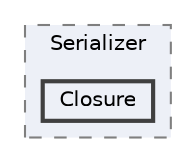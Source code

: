 digraph "C:/xampp/htdocs/async/phzasync/src/Serializer/Closure"
{
 // LATEX_PDF_SIZE
  bgcolor="transparent";
  edge [fontname=Helvetica,fontsize=10,labelfontname=Helvetica,labelfontsize=10];
  node [fontname=Helvetica,fontsize=10,shape=box,height=0.2,width=0.4];
  compound=true
  subgraph clusterdir_5561acb3155d60c7e576b6105b351a65 {
    graph [ bgcolor="#edf0f7", pencolor="grey50", label="Serializer", fontname=Helvetica,fontsize=10 style="filled,dashed", URL="dir_5561acb3155d60c7e576b6105b351a65.html",tooltip=""]
  dir_dc8ca16700ff73f3a2fa732efc32e2aa [label="Closure", fillcolor="#edf0f7", color="grey25", style="filled,bold", URL="dir_dc8ca16700ff73f3a2fa732efc32e2aa.html",tooltip=""];
  }
}
